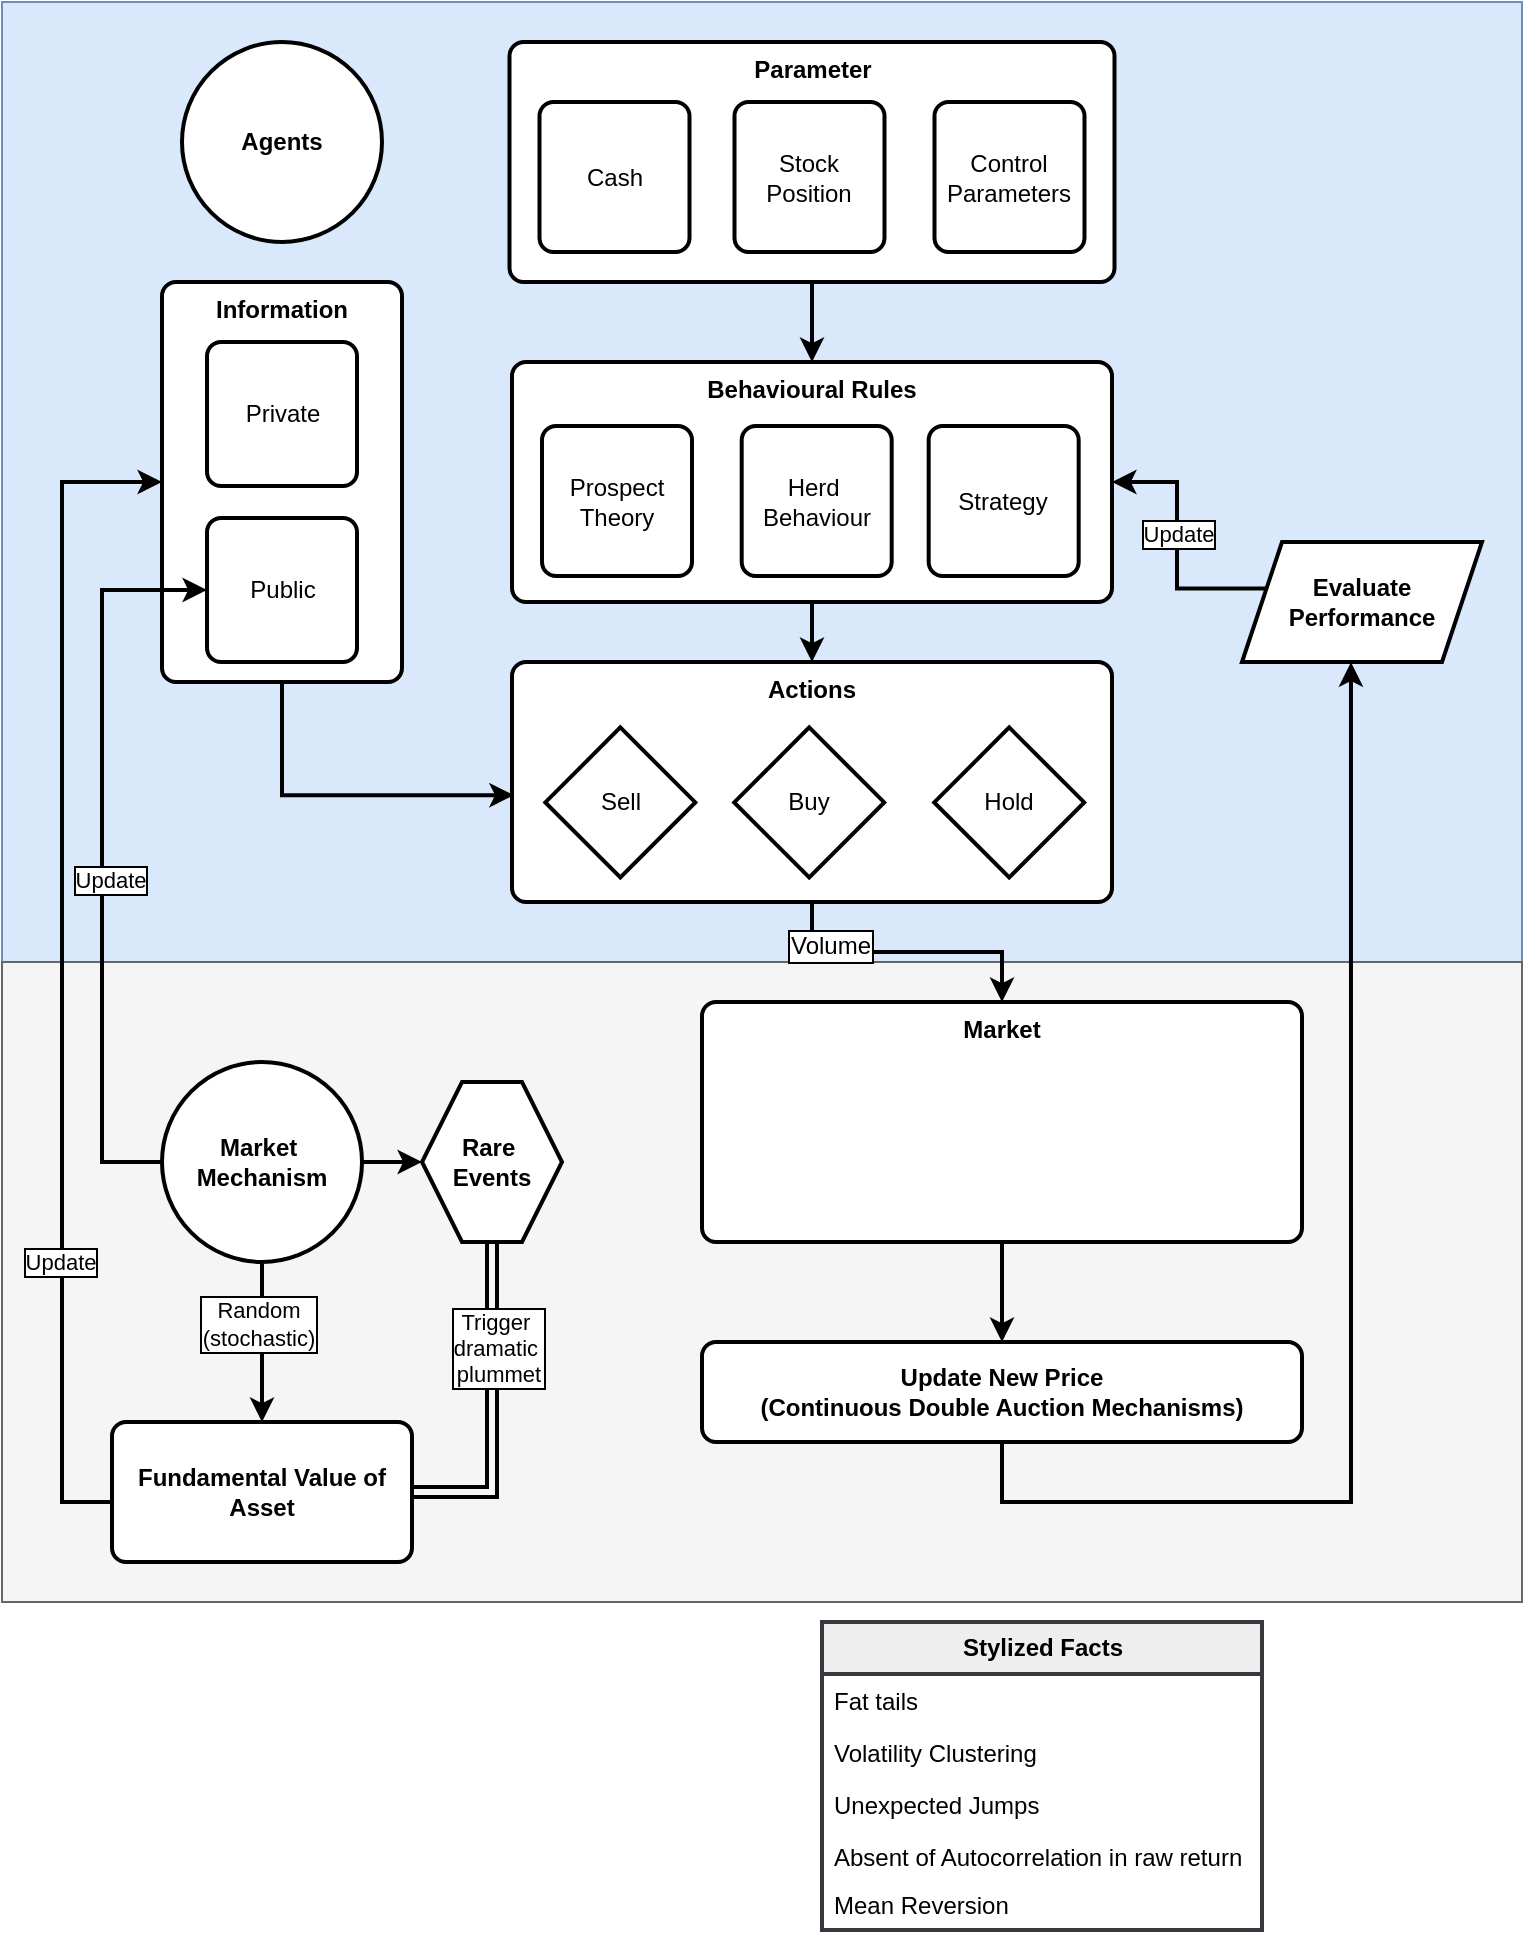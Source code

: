 <mxfile version="27.0.5">
  <diagram name="Page-1" id="KlvJ_ZtWi_6_skd0xNUw">
    <mxGraphModel dx="783" dy="530" grid="1" gridSize="10" guides="1" tooltips="1" connect="1" arrows="1" fold="1" page="1" pageScale="1" pageWidth="3300" pageHeight="4681" math="0" shadow="0">
      <root>
        <mxCell id="0" />
        <mxCell id="1" parent="0" />
        <mxCell id="tXSgrvyaVrMiq4xXwk9L-121" value="" style="rounded=0;whiteSpace=wrap;html=1;fillColor=#dae8fc;strokeColor=#6c8ebf;" parent="1" vertex="1">
          <mxGeometry x="200" y="100" width="760" height="480" as="geometry" />
        </mxCell>
        <mxCell id="tXSgrvyaVrMiq4xXwk9L-123" value="" style="rounded=0;whiteSpace=wrap;html=1;fillColor=#f5f5f5;strokeColor=#666666;fontColor=#333333;" parent="1" vertex="1">
          <mxGeometry x="200" y="580" width="760" height="320" as="geometry" />
        </mxCell>
        <mxCell id="tXSgrvyaVrMiq4xXwk9L-52" value="&lt;b&gt;Agents&lt;/b&gt;" style="strokeWidth=2;html=1;shape=mxgraph.flowchart.start_2;whiteSpace=wrap;" parent="1" vertex="1">
          <mxGeometry x="290" y="120" width="100" height="100" as="geometry" />
        </mxCell>
        <mxCell id="tXSgrvyaVrMiq4xXwk9L-81" value="" style="group" parent="1" vertex="1" connectable="0">
          <mxGeometry x="455" y="280" width="300" height="120" as="geometry" />
        </mxCell>
        <mxCell id="tXSgrvyaVrMiq4xXwk9L-53" value="&lt;b&gt;Behavioural Rules&lt;/b&gt;" style="rounded=1;whiteSpace=wrap;html=1;absoluteArcSize=1;arcSize=14;strokeWidth=2;verticalAlign=top;" parent="tXSgrvyaVrMiq4xXwk9L-81" vertex="1">
          <mxGeometry width="300" height="120" as="geometry" />
        </mxCell>
        <mxCell id="tXSgrvyaVrMiq4xXwk9L-49" value="Prospect&lt;div&gt;Theory&lt;/div&gt;" style="rounded=1;whiteSpace=wrap;html=1;absoluteArcSize=1;arcSize=14;strokeWidth=2;" parent="tXSgrvyaVrMiq4xXwk9L-81" vertex="1">
          <mxGeometry x="15.003" y="32" width="75" height="75" as="geometry" />
        </mxCell>
        <mxCell id="tXSgrvyaVrMiq4xXwk9L-50" value="Herd&amp;nbsp;&lt;div&gt;Behaviour&lt;/div&gt;" style="rounded=1;whiteSpace=wrap;html=1;absoluteArcSize=1;arcSize=14;strokeWidth=2;" parent="tXSgrvyaVrMiq4xXwk9L-81" vertex="1">
          <mxGeometry x="114.843" y="32" width="75" height="75" as="geometry" />
        </mxCell>
        <mxCell id="tXSgrvyaVrMiq4xXwk9L-74" value="Strategy" style="rounded=1;whiteSpace=wrap;html=1;absoluteArcSize=1;arcSize=14;strokeWidth=2;" parent="tXSgrvyaVrMiq4xXwk9L-81" vertex="1">
          <mxGeometry x="208.333" y="32" width="75" height="75" as="geometry" />
        </mxCell>
        <mxCell id="tXSgrvyaVrMiq4xXwk9L-77" style="edgeStyle=none;rounded=0;orthogonalLoop=1;jettySize=auto;html=1;exitX=1;exitY=0.5;exitDx=0;exitDy=0;" parent="tXSgrvyaVrMiq4xXwk9L-81" source="tXSgrvyaVrMiq4xXwk9L-53" target="tXSgrvyaVrMiq4xXwk9L-53" edge="1">
          <mxGeometry relative="1" as="geometry" />
        </mxCell>
        <mxCell id="tXSgrvyaVrMiq4xXwk9L-84" value="" style="group" parent="1" vertex="1" connectable="0">
          <mxGeometry x="455" y="430" width="300" height="120" as="geometry" />
        </mxCell>
        <mxCell id="tXSgrvyaVrMiq4xXwk9L-54" value="&lt;b&gt;Actions&lt;/b&gt;" style="rounded=1;whiteSpace=wrap;html=1;absoluteArcSize=1;arcSize=14;strokeWidth=2;verticalAlign=top;" parent="tXSgrvyaVrMiq4xXwk9L-84" vertex="1">
          <mxGeometry width="300" height="120.0" as="geometry" />
        </mxCell>
        <mxCell id="tXSgrvyaVrMiq4xXwk9L-55" value="Hold" style="strokeWidth=2;html=1;shape=mxgraph.flowchart.decision;whiteSpace=wrap;aspect=fixed;" parent="tXSgrvyaVrMiq4xXwk9L-84" vertex="1">
          <mxGeometry x="211.111" y="32.727" width="75" height="75" as="geometry" />
        </mxCell>
        <mxCell id="tXSgrvyaVrMiq4xXwk9L-56" value="Buy" style="strokeWidth=2;html=1;shape=mxgraph.flowchart.decision;whiteSpace=wrap;" parent="tXSgrvyaVrMiq4xXwk9L-84" vertex="1">
          <mxGeometry x="111.111" y="32.727" width="75" height="75" as="geometry" />
        </mxCell>
        <mxCell id="tXSgrvyaVrMiq4xXwk9L-57" value="Sell" style="strokeWidth=2;html=1;shape=mxgraph.flowchart.decision;whiteSpace=wrap;" parent="tXSgrvyaVrMiq4xXwk9L-84" vertex="1">
          <mxGeometry x="16.667" y="32.727" width="75" height="75" as="geometry" />
        </mxCell>
        <mxCell id="tXSgrvyaVrMiq4xXwk9L-82" style="edgeStyle=none;rounded=0;orthogonalLoop=1;jettySize=auto;html=1;exitX=0.5;exitY=1;exitDx=0;exitDy=0;" parent="tXSgrvyaVrMiq4xXwk9L-84" source="tXSgrvyaVrMiq4xXwk9L-54" target="tXSgrvyaVrMiq4xXwk9L-54" edge="1">
          <mxGeometry relative="1" as="geometry" />
        </mxCell>
        <mxCell id="tXSgrvyaVrMiq4xXwk9L-86" value="" style="endArrow=classic;html=1;rounded=0;exitX=0.5;exitY=1;exitDx=0;exitDy=0;entryX=0.5;entryY=0;entryDx=0;entryDy=0;strokeWidth=2;" parent="1" source="tXSgrvyaVrMiq4xXwk9L-53" target="tXSgrvyaVrMiq4xXwk9L-54" edge="1">
          <mxGeometry width="50" height="50" relative="1" as="geometry">
            <mxPoint x="520" y="450" as="sourcePoint" />
            <mxPoint x="570" y="400" as="targetPoint" />
          </mxGeometry>
        </mxCell>
        <mxCell id="tXSgrvyaVrMiq4xXwk9L-111" value="" style="endArrow=classic;html=1;rounded=0;exitX=0.5;exitY=1;exitDx=0;exitDy=0;entryX=0.5;entryY=0;entryDx=0;entryDy=0;strokeWidth=2;edgeStyle=orthogonalEdgeStyle;" parent="1" source="tXSgrvyaVrMiq4xXwk9L-54" target="tXSgrvyaVrMiq4xXwk9L-95" edge="1">
          <mxGeometry width="50" height="50" relative="1" as="geometry">
            <mxPoint x="590" y="590" as="sourcePoint" />
            <mxPoint x="590" y="650" as="targetPoint" />
          </mxGeometry>
        </mxCell>
        <mxCell id="tXSgrvyaVrMiq4xXwk9L-132" value="Volume" style="edgeLabel;html=1;align=center;verticalAlign=middle;resizable=0;points=[];fontSize=12;labelBorderColor=default;" parent="tXSgrvyaVrMiq4xXwk9L-111" vertex="1" connectable="0">
          <mxGeometry x="-0.54" y="3" relative="1" as="geometry">
            <mxPoint as="offset" />
          </mxGeometry>
        </mxCell>
        <mxCell id="tXSgrvyaVrMiq4xXwk9L-129" style="edgeStyle=orthogonalEdgeStyle;rounded=0;orthogonalLoop=1;jettySize=auto;html=1;exitX=0.5;exitY=1;exitDx=0;exitDy=0;entryX=0.454;entryY=1.002;entryDx=0;entryDy=0;strokeWidth=2;entryPerimeter=0;" parent="1" source="tXSgrvyaVrMiq4xXwk9L-113" target="tXSgrvyaVrMiq4xXwk9L-127" edge="1">
          <mxGeometry relative="1" as="geometry">
            <mxPoint x="590" y="850" as="sourcePoint" />
            <mxPoint x="865" y="430" as="targetPoint" />
            <Array as="points">
              <mxPoint x="700" y="850" />
              <mxPoint x="874" y="850" />
            </Array>
          </mxGeometry>
        </mxCell>
        <mxCell id="tXSgrvyaVrMiq4xXwk9L-113" value="&lt;b&gt;Update New Price&lt;/b&gt;&lt;div&gt;&lt;b&gt;(C&lt;/b&gt;&lt;span style=&quot;background-color: transparent;&quot;&gt;&lt;b&gt;ontinuous Double Auction Mechanisms&lt;/b&gt;&lt;/span&gt;&lt;b style=&quot;background-color: transparent; color: light-dark(rgb(0, 0, 0), rgb(255, 255, 255));&quot;&gt;)&lt;/b&gt;&lt;/div&gt;" style="rounded=1;whiteSpace=wrap;html=1;absoluteArcSize=1;arcSize=14;strokeWidth=2;" parent="1" vertex="1">
          <mxGeometry x="550" y="770" width="300" height="50" as="geometry" />
        </mxCell>
        <mxCell id="tXSgrvyaVrMiq4xXwk9L-114" value="&lt;b&gt;Information&lt;/b&gt;" style="rounded=1;whiteSpace=wrap;html=1;absoluteArcSize=1;arcSize=14;strokeWidth=2;verticalAlign=top;" parent="1" vertex="1">
          <mxGeometry x="280" y="240" width="120" height="200" as="geometry" />
        </mxCell>
        <mxCell id="tXSgrvyaVrMiq4xXwk9L-115" value="Private" style="rounded=1;whiteSpace=wrap;html=1;absoluteArcSize=1;arcSize=14;strokeWidth=2;aspect=fixed;" parent="1" vertex="1">
          <mxGeometry x="302.503" y="270" width="75" height="72" as="geometry" />
        </mxCell>
        <mxCell id="tXSgrvyaVrMiq4xXwk9L-116" value="Public" style="rounded=1;whiteSpace=wrap;html=1;absoluteArcSize=1;arcSize=14;strokeWidth=2;aspect=fixed;" parent="1" vertex="1">
          <mxGeometry x="302.503" y="358" width="75" height="72" as="geometry" />
        </mxCell>
        <mxCell id="tXSgrvyaVrMiq4xXwk9L-117" value="" style="endArrow=classic;html=1;rounded=0;exitX=0.5;exitY=1;exitDx=0;exitDy=0;entryX=0.003;entryY=0.555;entryDx=0;entryDy=0;strokeWidth=2;entryPerimeter=0;edgeStyle=orthogonalEdgeStyle;" parent="1" source="tXSgrvyaVrMiq4xXwk9L-114" target="tXSgrvyaVrMiq4xXwk9L-54" edge="1">
          <mxGeometry width="50" height="50" relative="1" as="geometry">
            <mxPoint x="370" y="500" as="sourcePoint" />
            <mxPoint x="370" y="560" as="targetPoint" />
          </mxGeometry>
        </mxCell>
        <mxCell id="tXSgrvyaVrMiq4xXwk9L-119" style="edgeStyle=orthogonalEdgeStyle;rounded=0;orthogonalLoop=1;jettySize=auto;html=1;exitX=0;exitY=0.5;exitDx=0;exitDy=0;exitPerimeter=0;strokeWidth=2;fontSize=12;" parent="1" source="tXSgrvyaVrMiq4xXwk9L-118" target="tXSgrvyaVrMiq4xXwk9L-116" edge="1">
          <mxGeometry relative="1" as="geometry">
            <Array as="points">
              <mxPoint x="250" y="680" />
              <mxPoint x="250" y="394" />
            </Array>
          </mxGeometry>
        </mxCell>
        <mxCell id="tXSgrvyaVrMiq4xXwk9L-120" value="Update" style="edgeLabel;html=1;align=center;verticalAlign=middle;resizable=0;points=[];labelBorderColor=default;" parent="tXSgrvyaVrMiq4xXwk9L-119" vertex="1" connectable="0">
          <mxGeometry x="-0.069" y="-4" relative="1" as="geometry">
            <mxPoint as="offset" />
          </mxGeometry>
        </mxCell>
        <mxCell id="tXSgrvyaVrMiq4xXwk9L-150" style="edgeStyle=orthogonalEdgeStyle;rounded=0;orthogonalLoop=1;jettySize=auto;html=1;exitX=0.5;exitY=1;exitDx=0;exitDy=0;exitPerimeter=0;entryX=0.5;entryY=0;entryDx=0;entryDy=0;strokeWidth=2;" parent="1" source="tXSgrvyaVrMiq4xXwk9L-118" target="tXSgrvyaVrMiq4xXwk9L-149" edge="1">
          <mxGeometry relative="1" as="geometry" />
        </mxCell>
        <mxCell id="lpHZd748BAvUn9zT698l-2" value="Random&lt;div&gt;(stochastic)&lt;/div&gt;" style="edgeLabel;html=1;align=center;verticalAlign=middle;resizable=0;points=[];labelBorderColor=default;" vertex="1" connectable="0" parent="tXSgrvyaVrMiq4xXwk9L-150">
          <mxGeometry x="-0.241" y="-2" relative="1" as="geometry">
            <mxPoint as="offset" />
          </mxGeometry>
        </mxCell>
        <mxCell id="tXSgrvyaVrMiq4xXwk9L-157" value="" style="edgeStyle=orthogonalEdgeStyle;rounded=0;orthogonalLoop=1;jettySize=auto;html=1;strokeWidth=2;" parent="1" source="tXSgrvyaVrMiq4xXwk9L-118" target="tXSgrvyaVrMiq4xXwk9L-156" edge="1">
          <mxGeometry relative="1" as="geometry">
            <Array as="points">
              <mxPoint x="400" y="680" />
              <mxPoint x="400" y="680" />
            </Array>
          </mxGeometry>
        </mxCell>
        <mxCell id="tXSgrvyaVrMiq4xXwk9L-118" value="&lt;b&gt;Market&amp;nbsp;&lt;/b&gt;&lt;div&gt;&lt;b&gt;Mechanism&lt;/b&gt;&lt;/div&gt;" style="strokeWidth=2;html=1;shape=mxgraph.flowchart.start_2;whiteSpace=wrap;" parent="1" vertex="1">
          <mxGeometry x="280" y="630" width="100" height="100" as="geometry" />
        </mxCell>
        <mxCell id="tXSgrvyaVrMiq4xXwk9L-124" value="" style="endArrow=classic;html=1;rounded=0;exitX=0.5;exitY=1;exitDx=0;exitDy=0;strokeWidth=2;" parent="1" source="tXSgrvyaVrMiq4xXwk9L-95" target="tXSgrvyaVrMiq4xXwk9L-113" edge="1">
          <mxGeometry width="50" height="50" relative="1" as="geometry">
            <mxPoint x="540" y="800" as="sourcePoint" />
            <mxPoint x="540" y="850" as="targetPoint" />
          </mxGeometry>
        </mxCell>
        <mxCell id="tXSgrvyaVrMiq4xXwk9L-127" value="&lt;b&gt;Evaluate Performance&lt;/b&gt;" style="shape=parallelogram;perimeter=parallelogramPerimeter;whiteSpace=wrap;html=1;fixedSize=1;strokeWidth=2;" parent="1" vertex="1">
          <mxGeometry x="820" y="370" width="120" height="60" as="geometry" />
        </mxCell>
        <mxCell id="tXSgrvyaVrMiq4xXwk9L-128" value="" style="endArrow=classic;html=1;rounded=0;exitX=0.101;exitY=0.388;exitDx=0;exitDy=0;entryX=1;entryY=0.5;entryDx=0;entryDy=0;strokeWidth=2;exitPerimeter=0;edgeStyle=orthogonalEdgeStyle;" parent="1" source="tXSgrvyaVrMiq4xXwk9L-127" target="tXSgrvyaVrMiq4xXwk9L-53" edge="1">
          <mxGeometry width="50" height="50" relative="1" as="geometry">
            <mxPoint x="770" y="380" as="sourcePoint" />
            <mxPoint x="770" y="440" as="targetPoint" />
          </mxGeometry>
        </mxCell>
        <mxCell id="tXSgrvyaVrMiq4xXwk9L-130" value="Update" style="edgeLabel;html=1;align=center;verticalAlign=middle;resizable=0;points=[];labelBorderColor=default;" parent="tXSgrvyaVrMiq4xXwk9L-128" vertex="1" connectable="0">
          <mxGeometry x="0.102" relative="1" as="geometry">
            <mxPoint as="offset" />
          </mxGeometry>
        </mxCell>
        <mxCell id="lpHZd748BAvUn9zT698l-7" style="edgeStyle=orthogonalEdgeStyle;rounded=0;orthogonalLoop=1;jettySize=auto;html=1;exitX=0.5;exitY=1;exitDx=0;exitDy=0;entryX=0.5;entryY=0;entryDx=0;entryDy=0;strokeWidth=2;" edge="1" parent="1" source="tXSgrvyaVrMiq4xXwk9L-141" target="tXSgrvyaVrMiq4xXwk9L-53">
          <mxGeometry relative="1" as="geometry" />
        </mxCell>
        <mxCell id="tXSgrvyaVrMiq4xXwk9L-153" style="edgeStyle=orthogonalEdgeStyle;rounded=0;orthogonalLoop=1;jettySize=auto;html=1;exitX=0.5;exitY=1;exitDx=0;exitDy=0;entryX=0;entryY=0.5;entryDx=0;entryDy=0;strokeWidth=2;" parent="1" source="tXSgrvyaVrMiq4xXwk9L-149" target="tXSgrvyaVrMiq4xXwk9L-114" edge="1">
          <mxGeometry relative="1" as="geometry">
            <Array as="points">
              <mxPoint x="328" y="850" />
              <mxPoint x="230" y="850" />
              <mxPoint x="230" y="340" />
            </Array>
          </mxGeometry>
        </mxCell>
        <mxCell id="lpHZd748BAvUn9zT698l-3" value="Update" style="edgeLabel;html=1;align=center;verticalAlign=middle;resizable=0;points=[];labelBorderColor=default;" vertex="1" connectable="0" parent="tXSgrvyaVrMiq4xXwk9L-153">
          <mxGeometry x="-0.275" y="1" relative="1" as="geometry">
            <mxPoint as="offset" />
          </mxGeometry>
        </mxCell>
        <mxCell id="tXSgrvyaVrMiq4xXwk9L-149" value="&lt;b&gt;Fundamental Value of Asset&lt;/b&gt;" style="rounded=1;whiteSpace=wrap;html=1;absoluteArcSize=1;arcSize=14;strokeWidth=2;" parent="1" vertex="1">
          <mxGeometry x="255" y="810" width="150" height="70" as="geometry" />
        </mxCell>
        <mxCell id="tXSgrvyaVrMiq4xXwk9L-155" value="" style="group" parent="1" vertex="1" connectable="0">
          <mxGeometry x="550" y="600" width="300" height="120.0" as="geometry" />
        </mxCell>
        <mxCell id="tXSgrvyaVrMiq4xXwk9L-95" value="&lt;b&gt;Market&lt;/b&gt;" style="rounded=1;whiteSpace=wrap;html=1;absoluteArcSize=1;arcSize=14;strokeWidth=2;verticalAlign=top;" parent="tXSgrvyaVrMiq4xXwk9L-155" vertex="1">
          <mxGeometry width="300" height="120.0" as="geometry" />
        </mxCell>
        <mxCell id="tXSgrvyaVrMiq4xXwk9L-99" style="edgeStyle=none;rounded=0;orthogonalLoop=1;jettySize=auto;html=1;exitX=0.5;exitY=1;exitDx=0;exitDy=0;" parent="tXSgrvyaVrMiq4xXwk9L-155" source="tXSgrvyaVrMiq4xXwk9L-95" target="tXSgrvyaVrMiq4xXwk9L-95" edge="1">
          <mxGeometry relative="1" as="geometry" />
        </mxCell>
        <mxCell id="tXSgrvyaVrMiq4xXwk9L-159" style="edgeStyle=orthogonalEdgeStyle;rounded=0;orthogonalLoop=1;jettySize=auto;html=1;exitX=0.5;exitY=1;exitDx=0;exitDy=0;entryX=1;entryY=0.5;entryDx=0;entryDy=0;shape=link;strokeWidth=2;" parent="1" source="tXSgrvyaVrMiq4xXwk9L-156" target="tXSgrvyaVrMiq4xXwk9L-149" edge="1">
          <mxGeometry relative="1" as="geometry" />
        </mxCell>
        <mxCell id="lpHZd748BAvUn9zT698l-1" value="Trigger&amp;nbsp;&lt;div&gt;dramatic&amp;nbsp;&lt;/div&gt;&lt;div&gt;plummet&lt;/div&gt;" style="edgeLabel;html=1;align=center;verticalAlign=middle;resizable=0;points=[];labelBorderColor=default;" vertex="1" connectable="0" parent="tXSgrvyaVrMiq4xXwk9L-159">
          <mxGeometry x="-0.364" y="3" relative="1" as="geometry">
            <mxPoint as="offset" />
          </mxGeometry>
        </mxCell>
        <mxCell id="tXSgrvyaVrMiq4xXwk9L-156" value="&lt;b&gt;Rare&amp;nbsp;&lt;/b&gt;&lt;div&gt;&lt;b&gt;Events&lt;/b&gt;&lt;/div&gt;" style="shape=hexagon;perimeter=hexagonPerimeter2;whiteSpace=wrap;html=1;fixedSize=1;strokeWidth=2;" parent="1" vertex="1">
          <mxGeometry x="410" y="640" width="70" height="80" as="geometry" />
        </mxCell>
        <mxCell id="qBxu4HNExK4iT8aUCuLx-23" value="&lt;b&gt;Stylized Facts&lt;/b&gt;" style="swimlane;fontStyle=0;childLayout=stackLayout;horizontal=1;startSize=26;fillColor=#eeeeee;horizontalStack=0;resizeParent=1;resizeParentMax=0;resizeLast=0;collapsible=1;marginBottom=0;html=1;labelPadding=0;strokeWidth=2;strokeColor=#36393d;" parent="1" vertex="1">
          <mxGeometry x="610" y="910" width="220" height="154" as="geometry">
            <mxRectangle x="620" y="970" width="120" height="30" as="alternateBounds" />
          </mxGeometry>
        </mxCell>
        <mxCell id="qBxu4HNExK4iT8aUCuLx-25" value="Fat tails" style="text;strokeColor=none;fillColor=none;align=left;verticalAlign=top;spacingLeft=4;spacingRight=4;overflow=hidden;rotatable=0;points=[[0,0.5],[1,0.5]];portConstraint=eastwest;whiteSpace=wrap;html=1;" parent="qBxu4HNExK4iT8aUCuLx-23" vertex="1">
          <mxGeometry y="26" width="220" height="26" as="geometry" />
        </mxCell>
        <mxCell id="qBxu4HNExK4iT8aUCuLx-24" value="Volatility Clustering" style="text;strokeColor=none;fillColor=none;align=left;verticalAlign=top;spacingLeft=4;spacingRight=4;overflow=hidden;rotatable=0;points=[[0,0.5],[1,0.5]];portConstraint=eastwest;whiteSpace=wrap;html=1;" parent="qBxu4HNExK4iT8aUCuLx-23" vertex="1">
          <mxGeometry y="52" width="220" height="26" as="geometry" />
        </mxCell>
        <mxCell id="qBxu4HNExK4iT8aUCuLx-26" value="Unexpected Jumps" style="text;strokeColor=none;fillColor=none;align=left;verticalAlign=top;spacingLeft=4;spacingRight=4;overflow=hidden;rotatable=0;points=[[0,0.5],[1,0.5]];portConstraint=eastwest;whiteSpace=wrap;html=1;" parent="qBxu4HNExK4iT8aUCuLx-23" vertex="1">
          <mxGeometry y="78" width="220" height="26" as="geometry" />
        </mxCell>
        <mxCell id="qBxu4HNExK4iT8aUCuLx-28" value="Absent of Autocorrelation in raw return" style="text;strokeColor=none;fillColor=none;align=left;verticalAlign=top;spacingLeft=4;spacingRight=4;overflow=hidden;rotatable=0;points=[[0,0.5],[1,0.5]];portConstraint=eastwest;whiteSpace=wrap;html=1;" parent="qBxu4HNExK4iT8aUCuLx-23" vertex="1">
          <mxGeometry y="104" width="220" height="24" as="geometry" />
        </mxCell>
        <mxCell id="qBxu4HNExK4iT8aUCuLx-27" value="Mean Reversion" style="text;strokeColor=none;fillColor=none;align=left;verticalAlign=top;spacingLeft=4;spacingRight=4;overflow=hidden;rotatable=0;points=[[0,0.5],[1,0.5]];portConstraint=eastwest;whiteSpace=wrap;html=1;" parent="qBxu4HNExK4iT8aUCuLx-23" vertex="1">
          <mxGeometry y="128" width="220" height="26" as="geometry" />
        </mxCell>
        <mxCell id="lpHZd748BAvUn9zT698l-9" value="" style="group" vertex="1" connectable="0" parent="1">
          <mxGeometry x="453.75" y="120" width="302.5" height="120" as="geometry" />
        </mxCell>
        <mxCell id="tXSgrvyaVrMiq4xXwk9L-141" value="&lt;blockquote style=&quot;margin: 0px; border: none; padding: 0px;&quot;&gt;&lt;b&gt;Parameter&lt;/b&gt;&lt;/blockquote&gt;" style="rounded=1;whiteSpace=wrap;html=1;absoluteArcSize=1;arcSize=14;strokeWidth=2;verticalAlign=top;align=center;" parent="lpHZd748BAvUn9zT698l-9" vertex="1">
          <mxGeometry width="302.5" height="120" as="geometry" />
        </mxCell>
        <mxCell id="tXSgrvyaVrMiq4xXwk9L-142" value="Cash" style="rounded=1;whiteSpace=wrap;html=1;absoluteArcSize=1;arcSize=14;strokeWidth=2;aspect=fixed;" parent="lpHZd748BAvUn9zT698l-9" vertex="1">
          <mxGeometry x="15" y="30" width="75" height="75" as="geometry" />
        </mxCell>
        <mxCell id="tXSgrvyaVrMiq4xXwk9L-143" value="Stock Position" style="rounded=1;whiteSpace=wrap;html=1;absoluteArcSize=1;arcSize=14;strokeWidth=2;aspect=fixed;" parent="lpHZd748BAvUn9zT698l-9" vertex="1">
          <mxGeometry x="112.5" y="30" width="75" height="75" as="geometry" />
        </mxCell>
        <mxCell id="lpHZd748BAvUn9zT698l-5" value="Control Parameters" style="rounded=1;whiteSpace=wrap;html=1;absoluteArcSize=1;arcSize=14;strokeWidth=2;aspect=fixed;" vertex="1" parent="lpHZd748BAvUn9zT698l-9">
          <mxGeometry x="212.5" y="30" width="75" height="75" as="geometry" />
        </mxCell>
      </root>
    </mxGraphModel>
  </diagram>
</mxfile>
